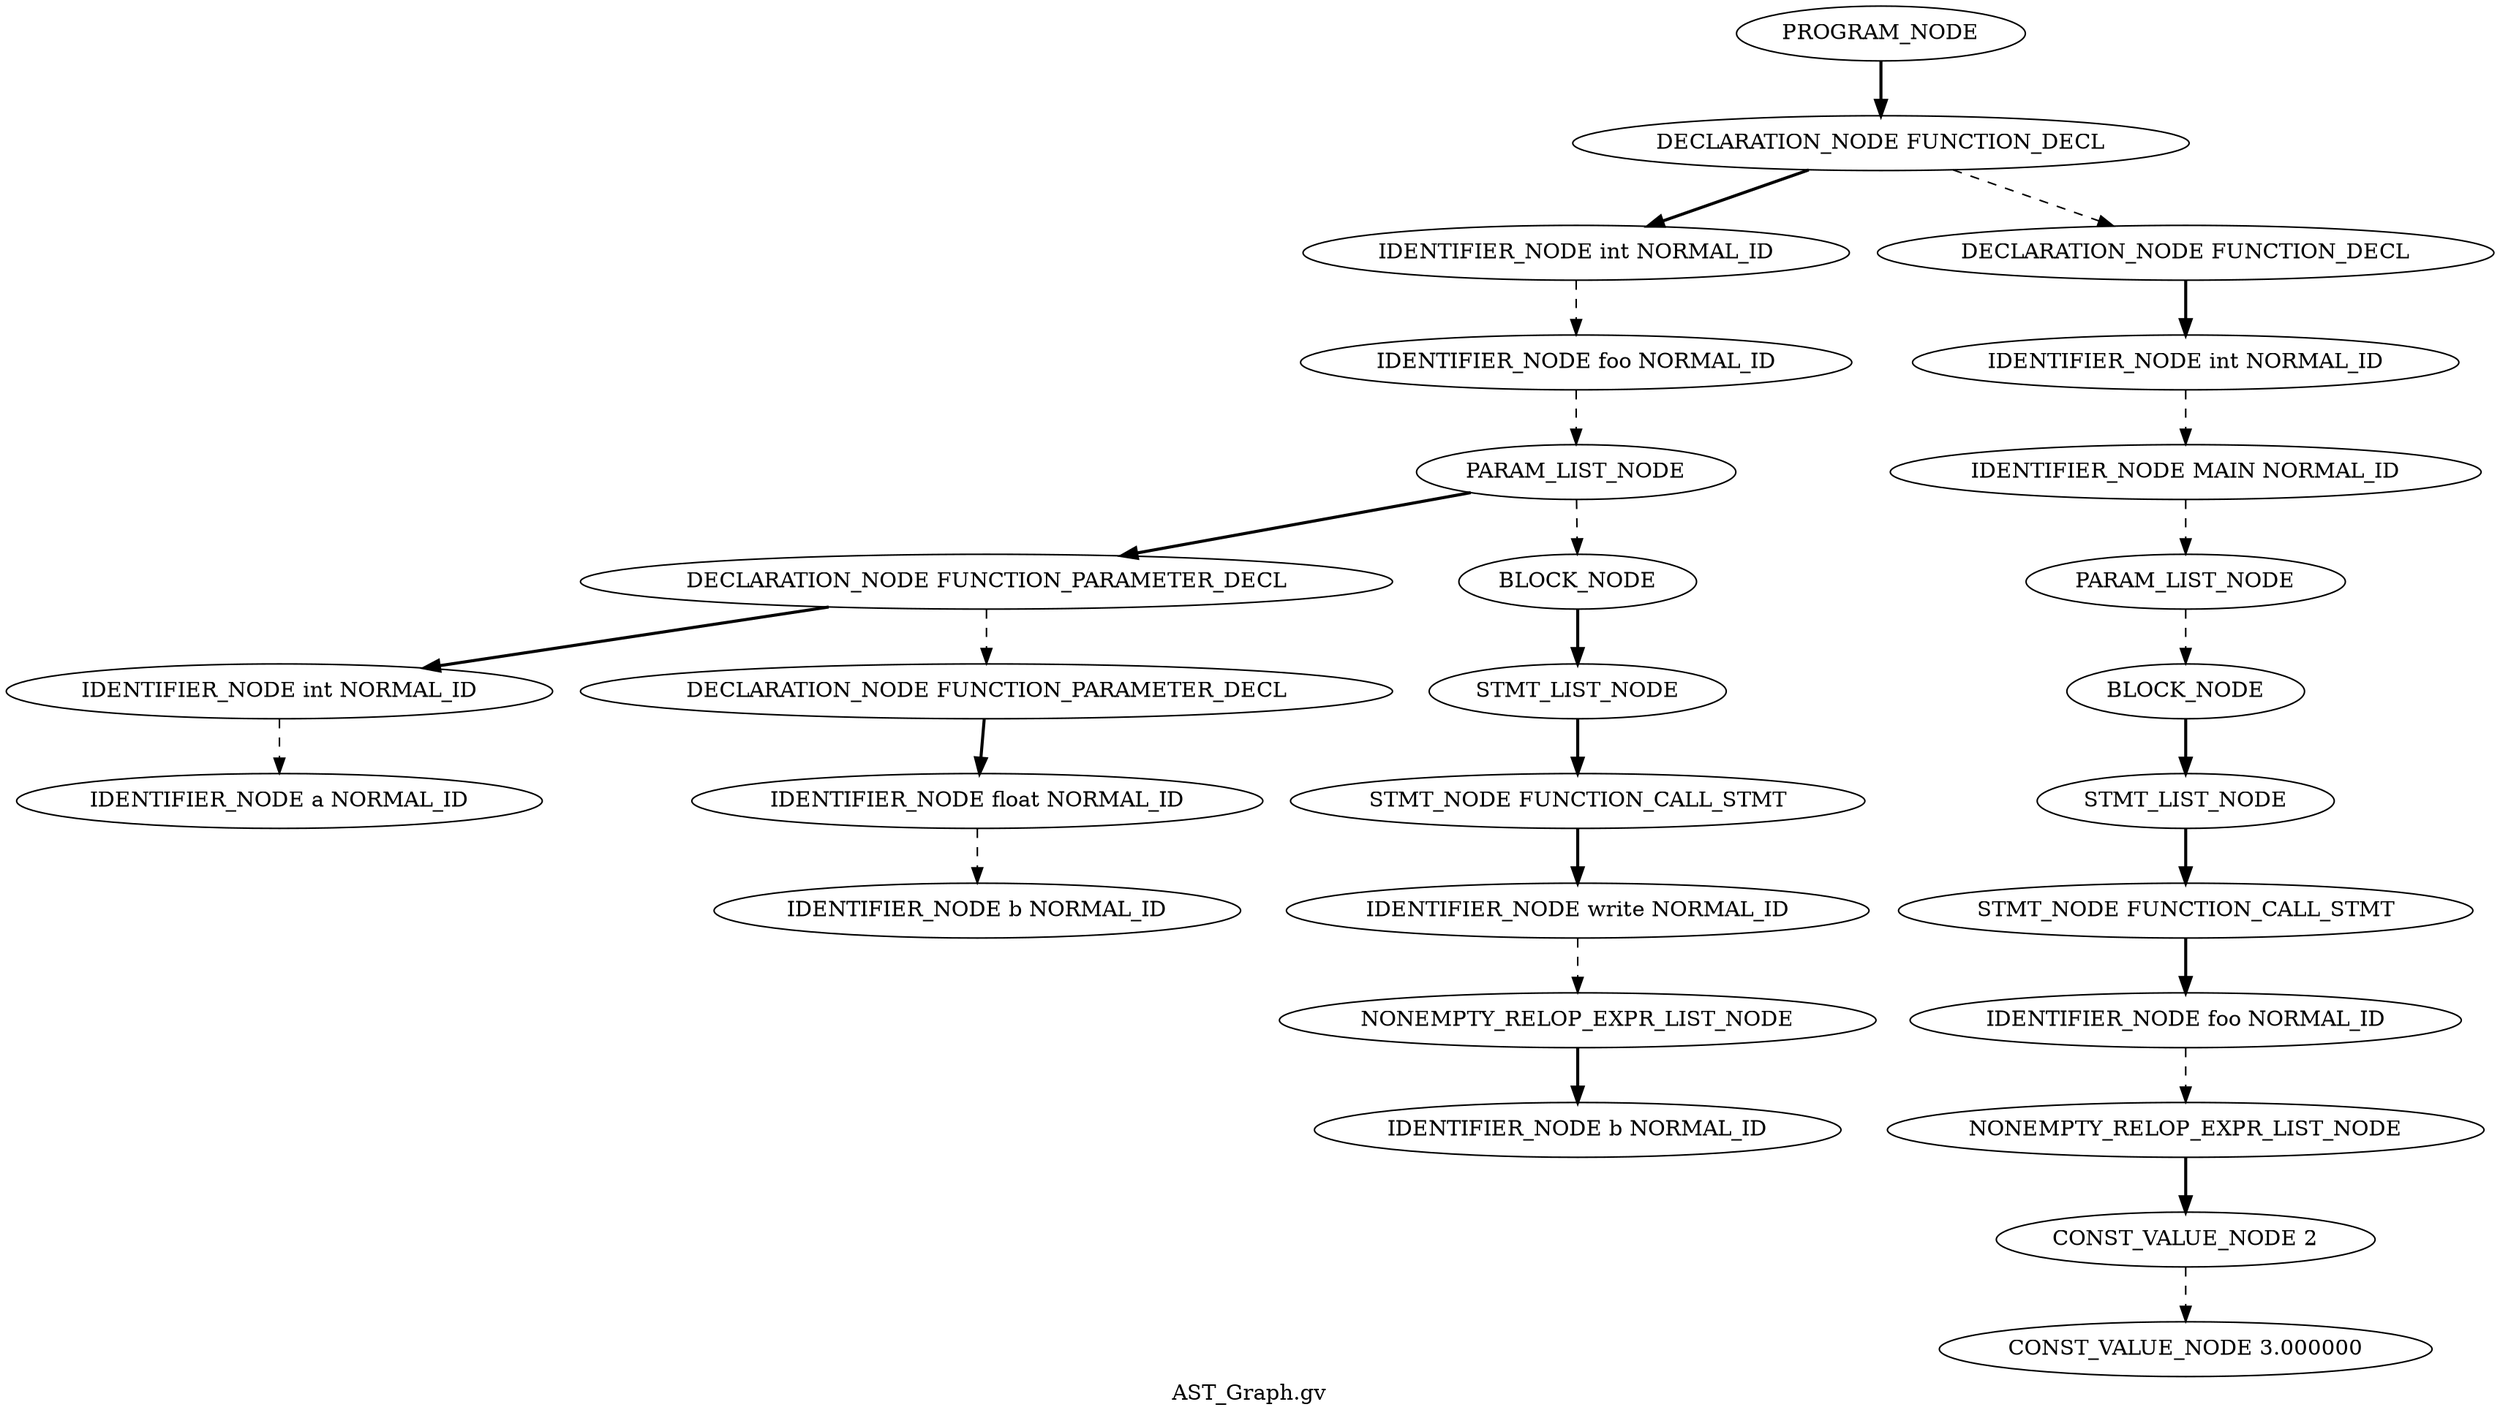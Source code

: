 Digraph AST
{
label = "AST_Graph.gv"
node0 [label ="PROGRAM_NODE"]
node1 [label ="DECLARATION_NODE FUNCTION_DECL"]
node2 [label ="IDENTIFIER_NODE int NORMAL_ID"]
node3 [label ="IDENTIFIER_NODE foo NORMAL_ID"]
node4 [label ="PARAM_LIST_NODE"]
node5 [label ="DECLARATION_NODE FUNCTION_PARAMETER_DECL"]
node6 [label ="IDENTIFIER_NODE int NORMAL_ID"]
node7 [label ="IDENTIFIER_NODE a NORMAL_ID"]
node6 -> node7 [style = dashed]
node5 -> node6 [style = bold]
node8 [label ="DECLARATION_NODE FUNCTION_PARAMETER_DECL"]
node9 [label ="IDENTIFIER_NODE float NORMAL_ID"]
node10 [label ="IDENTIFIER_NODE b NORMAL_ID"]
node9 -> node10 [style = dashed]
node8 -> node9 [style = bold]
node5 -> node8 [style = dashed]
node4 -> node5 [style = bold]
node11 [label ="BLOCK_NODE"]
node12 [label ="STMT_LIST_NODE"]
node13 [label ="STMT_NODE FUNCTION_CALL_STMT"]
node14 [label ="IDENTIFIER_NODE write NORMAL_ID"]
node15 [label ="NONEMPTY_RELOP_EXPR_LIST_NODE"]
node16 [label ="IDENTIFIER_NODE b NORMAL_ID"]
node15 -> node16 [style = bold]
node14 -> node15 [style = dashed]
node13 -> node14 [style = bold]
node12 -> node13 [style = bold]
node11 -> node12 [style = bold]
node4 -> node11 [style = dashed]
node3 -> node4 [style = dashed]
node2 -> node3 [style = dashed]
node1 -> node2 [style = bold]
node17 [label ="DECLARATION_NODE FUNCTION_DECL"]
node18 [label ="IDENTIFIER_NODE int NORMAL_ID"]
node19 [label ="IDENTIFIER_NODE MAIN NORMAL_ID"]
node20 [label ="PARAM_LIST_NODE"]
node21 [label ="BLOCK_NODE"]
node22 [label ="STMT_LIST_NODE"]
node23 [label ="STMT_NODE FUNCTION_CALL_STMT"]
node24 [label ="IDENTIFIER_NODE foo NORMAL_ID"]
node25 [label ="NONEMPTY_RELOP_EXPR_LIST_NODE"]
node26 [label ="CONST_VALUE_NODE 2"]
node27 [label ="CONST_VALUE_NODE 3.000000"]
node26 -> node27 [style = dashed]
node25 -> node26 [style = bold]
node24 -> node25 [style = dashed]
node23 -> node24 [style = bold]
node22 -> node23 [style = bold]
node21 -> node22 [style = bold]
node20 -> node21 [style = dashed]
node19 -> node20 [style = dashed]
node18 -> node19 [style = dashed]
node17 -> node18 [style = bold]
node1 -> node17 [style = dashed]
node0 -> node1 [style = bold]
}
